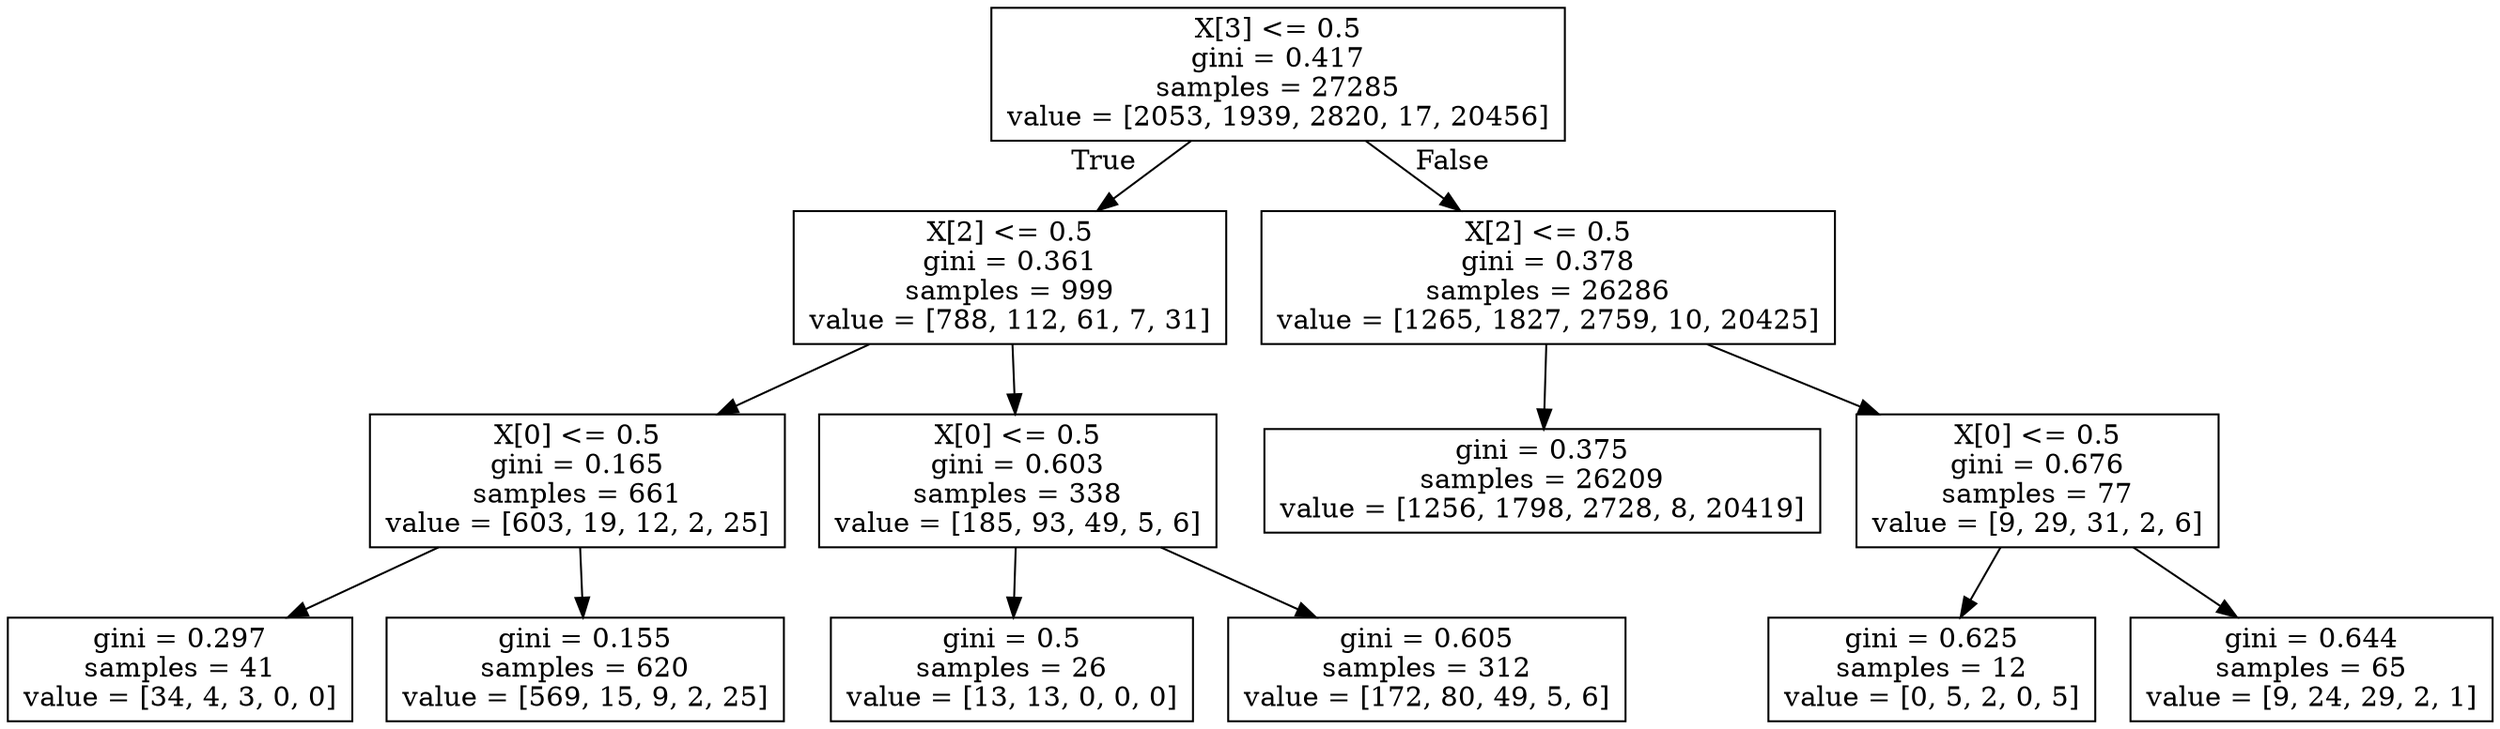 digraph Tree {
node [shape=box] ;
0 [label="X[3] <= 0.5\ngini = 0.417\nsamples = 27285\nvalue = [2053, 1939, 2820, 17, 20456]"] ;
1 [label="X[2] <= 0.5\ngini = 0.361\nsamples = 999\nvalue = [788, 112, 61, 7, 31]"] ;
0 -> 1 [labeldistance=2.5, labelangle=45, headlabel="True"] ;
2 [label="X[0] <= 0.5\ngini = 0.165\nsamples = 661\nvalue = [603, 19, 12, 2, 25]"] ;
1 -> 2 ;
3 [label="gini = 0.297\nsamples = 41\nvalue = [34, 4, 3, 0, 0]"] ;
2 -> 3 ;
4 [label="gini = 0.155\nsamples = 620\nvalue = [569, 15, 9, 2, 25]"] ;
2 -> 4 ;
5 [label="X[0] <= 0.5\ngini = 0.603\nsamples = 338\nvalue = [185, 93, 49, 5, 6]"] ;
1 -> 5 ;
6 [label="gini = 0.5\nsamples = 26\nvalue = [13, 13, 0, 0, 0]"] ;
5 -> 6 ;
7 [label="gini = 0.605\nsamples = 312\nvalue = [172, 80, 49, 5, 6]"] ;
5 -> 7 ;
8 [label="X[2] <= 0.5\ngini = 0.378\nsamples = 26286\nvalue = [1265, 1827, 2759, 10, 20425]"] ;
0 -> 8 [labeldistance=2.5, labelangle=-45, headlabel="False"] ;
9 [label="gini = 0.375\nsamples = 26209\nvalue = [1256, 1798, 2728, 8, 20419]"] ;
8 -> 9 ;
10 [label="X[0] <= 0.5\ngini = 0.676\nsamples = 77\nvalue = [9, 29, 31, 2, 6]"] ;
8 -> 10 ;
11 [label="gini = 0.625\nsamples = 12\nvalue = [0, 5, 2, 0, 5]"] ;
10 -> 11 ;
12 [label="gini = 0.644\nsamples = 65\nvalue = [9, 24, 29, 2, 1]"] ;
10 -> 12 ;
}